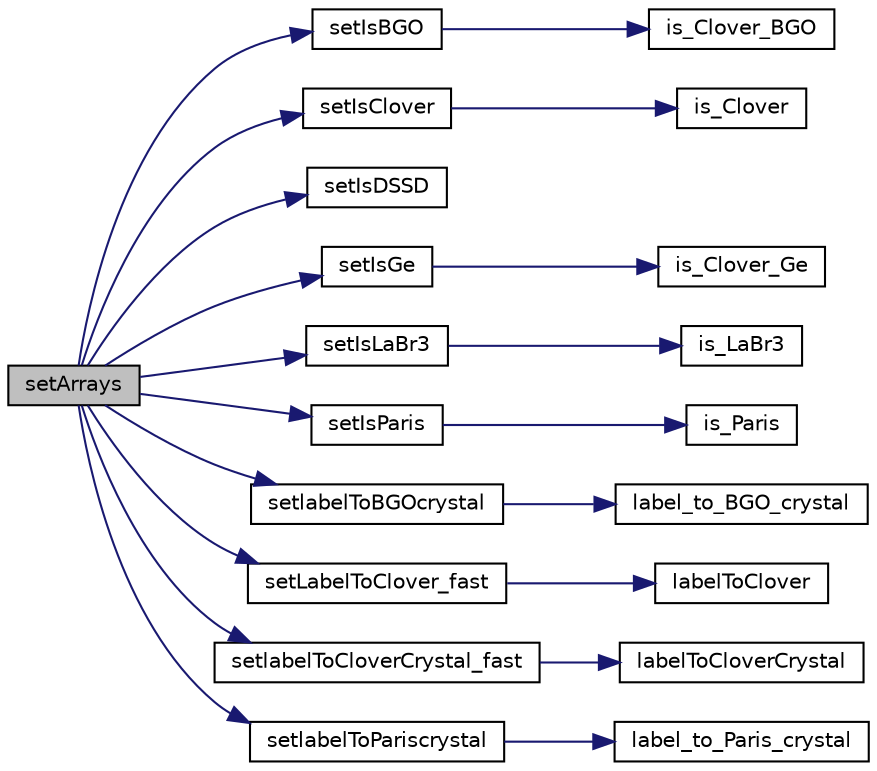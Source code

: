 digraph "setArrays"
{
 // LATEX_PDF_SIZE
  edge [fontname="Helvetica",fontsize="10",labelfontname="Helvetica",labelfontsize="10"];
  node [fontname="Helvetica",fontsize="10",shape=record];
  rankdir="LR";
  Node1 [label="setArrays",height=0.2,width=0.4,color="black", fillcolor="grey75", style="filled", fontcolor="black",tooltip=" "];
  Node1 -> Node2 [color="midnightblue",fontsize="10",style="solid",fontname="Helvetica"];
  Node2 [label="setIsBGO",height=0.2,width=0.4,color="black", fillcolor="white", style="filled",URL="$utils_8hpp.html#a8c56035086548e2593a65d631932d87b",tooltip=" "];
  Node2 -> Node3 [color="midnightblue",fontsize="10",style="solid",fontname="Helvetica"];
  Node3 [label="is_Clover_BGO",height=0.2,width=0.4,color="black", fillcolor="white", style="filled",URL="$utils_8hpp.html#a0192d2feead85db4314166a703f6e854",tooltip=" "];
  Node1 -> Node4 [color="midnightblue",fontsize="10",style="solid",fontname="Helvetica"];
  Node4 [label="setIsClover",height=0.2,width=0.4,color="black", fillcolor="white", style="filled",URL="$utils_8hpp.html#a7df72ede1540561aa7753d9b868c1f63",tooltip=" "];
  Node4 -> Node5 [color="midnightblue",fontsize="10",style="solid",fontname="Helvetica"];
  Node5 [label="is_Clover",height=0.2,width=0.4,color="black", fillcolor="white", style="filled",URL="$utils_8hpp.html#a95932dc7271b29c4c3efbf27f869a774",tooltip=" "];
  Node1 -> Node6 [color="midnightblue",fontsize="10",style="solid",fontname="Helvetica"];
  Node6 [label="setIsDSSD",height=0.2,width=0.4,color="black", fillcolor="white", style="filled",URL="$utils_8hpp.html#a848e4c7e32fb95aa65132a8fb2ed2568",tooltip=" "];
  Node1 -> Node7 [color="midnightblue",fontsize="10",style="solid",fontname="Helvetica"];
  Node7 [label="setIsGe",height=0.2,width=0.4,color="black", fillcolor="white", style="filled",URL="$utils_8hpp.html#a19e0b39062027a295bd36855202c2f1b",tooltip=" "];
  Node7 -> Node8 [color="midnightblue",fontsize="10",style="solid",fontname="Helvetica"];
  Node8 [label="is_Clover_Ge",height=0.2,width=0.4,color="black", fillcolor="white", style="filled",URL="$utils_8hpp.html#a6103dcf7c81990168353a32a53be9c92",tooltip=" "];
  Node1 -> Node9 [color="midnightblue",fontsize="10",style="solid",fontname="Helvetica"];
  Node9 [label="setIsLaBr3",height=0.2,width=0.4,color="black", fillcolor="white", style="filled",URL="$utils_8hpp.html#abbdcfffc819604d3555294f8e0b54e94",tooltip=" "];
  Node9 -> Node10 [color="midnightblue",fontsize="10",style="solid",fontname="Helvetica"];
  Node10 [label="is_LaBr3",height=0.2,width=0.4,color="black", fillcolor="white", style="filled",URL="$utils_8hpp.html#ad4b5d5e6f2699bc0699e3bf205b3a8e9",tooltip=" "];
  Node1 -> Node11 [color="midnightblue",fontsize="10",style="solid",fontname="Helvetica"];
  Node11 [label="setIsParis",height=0.2,width=0.4,color="black", fillcolor="white", style="filled",URL="$utils_8hpp.html#aa8978be84c2780f0f519f6066180716e",tooltip=" "];
  Node11 -> Node12 [color="midnightblue",fontsize="10",style="solid",fontname="Helvetica"];
  Node12 [label="is_Paris",height=0.2,width=0.4,color="black", fillcolor="white", style="filled",URL="$utils_8hpp.html#a5607cd80a25504a5fdb8adc0c0052e79",tooltip=" "];
  Node1 -> Node13 [color="midnightblue",fontsize="10",style="solid",fontname="Helvetica"];
  Node13 [label="setlabelToBGOcrystal",height=0.2,width=0.4,color="black", fillcolor="white", style="filled",URL="$utils_8hpp.html#a842ee007a57ccaa54869bf594b494d9b",tooltip=" "];
  Node13 -> Node14 [color="midnightblue",fontsize="10",style="solid",fontname="Helvetica"];
  Node14 [label="label_to_BGO_crystal",height=0.2,width=0.4,color="black", fillcolor="white", style="filled",URL="$utils_8hpp.html#a1ec793700deb7d7b317666d3bfa96f4c",tooltip=" "];
  Node1 -> Node15 [color="midnightblue",fontsize="10",style="solid",fontname="Helvetica"];
  Node15 [label="setLabelToClover_fast",height=0.2,width=0.4,color="black", fillcolor="white", style="filled",URL="$utils_8hpp.html#ab6b66b7300545f5b67553e6d11f82486",tooltip=" "];
  Node15 -> Node16 [color="midnightblue",fontsize="10",style="solid",fontname="Helvetica"];
  Node16 [label="labelToClover",height=0.2,width=0.4,color="black", fillcolor="white", style="filled",URL="$utils_8hpp.html#a42511fc169c0120acbc5525cb26584d5",tooltip=" "];
  Node1 -> Node17 [color="midnightblue",fontsize="10",style="solid",fontname="Helvetica"];
  Node17 [label="setlabelToCloverCrystal_fast",height=0.2,width=0.4,color="black", fillcolor="white", style="filled",URL="$utils_8hpp.html#aab6559754b32aee3b3ff4ea68d5c56a6",tooltip=" "];
  Node17 -> Node18 [color="midnightblue",fontsize="10",style="solid",fontname="Helvetica"];
  Node18 [label="labelToCloverCrystal",height=0.2,width=0.4,color="black", fillcolor="white", style="filled",URL="$utils_8hpp.html#a1174c79faf4aaa00eeacc90d6cdedfa2",tooltip=" "];
  Node1 -> Node19 [color="midnightblue",fontsize="10",style="solid",fontname="Helvetica"];
  Node19 [label="setlabelToPariscrystal",height=0.2,width=0.4,color="black", fillcolor="white", style="filled",URL="$utils_8hpp.html#a9d3b6df1d7f87155906f187c614facce",tooltip=" "];
  Node19 -> Node20 [color="midnightblue",fontsize="10",style="solid",fontname="Helvetica"];
  Node20 [label="label_to_Paris_crystal",height=0.2,width=0.4,color="black", fillcolor="white", style="filled",URL="$utils_8hpp.html#a21149447efb9489a0035b37f8edb79fb",tooltip=" "];
}
